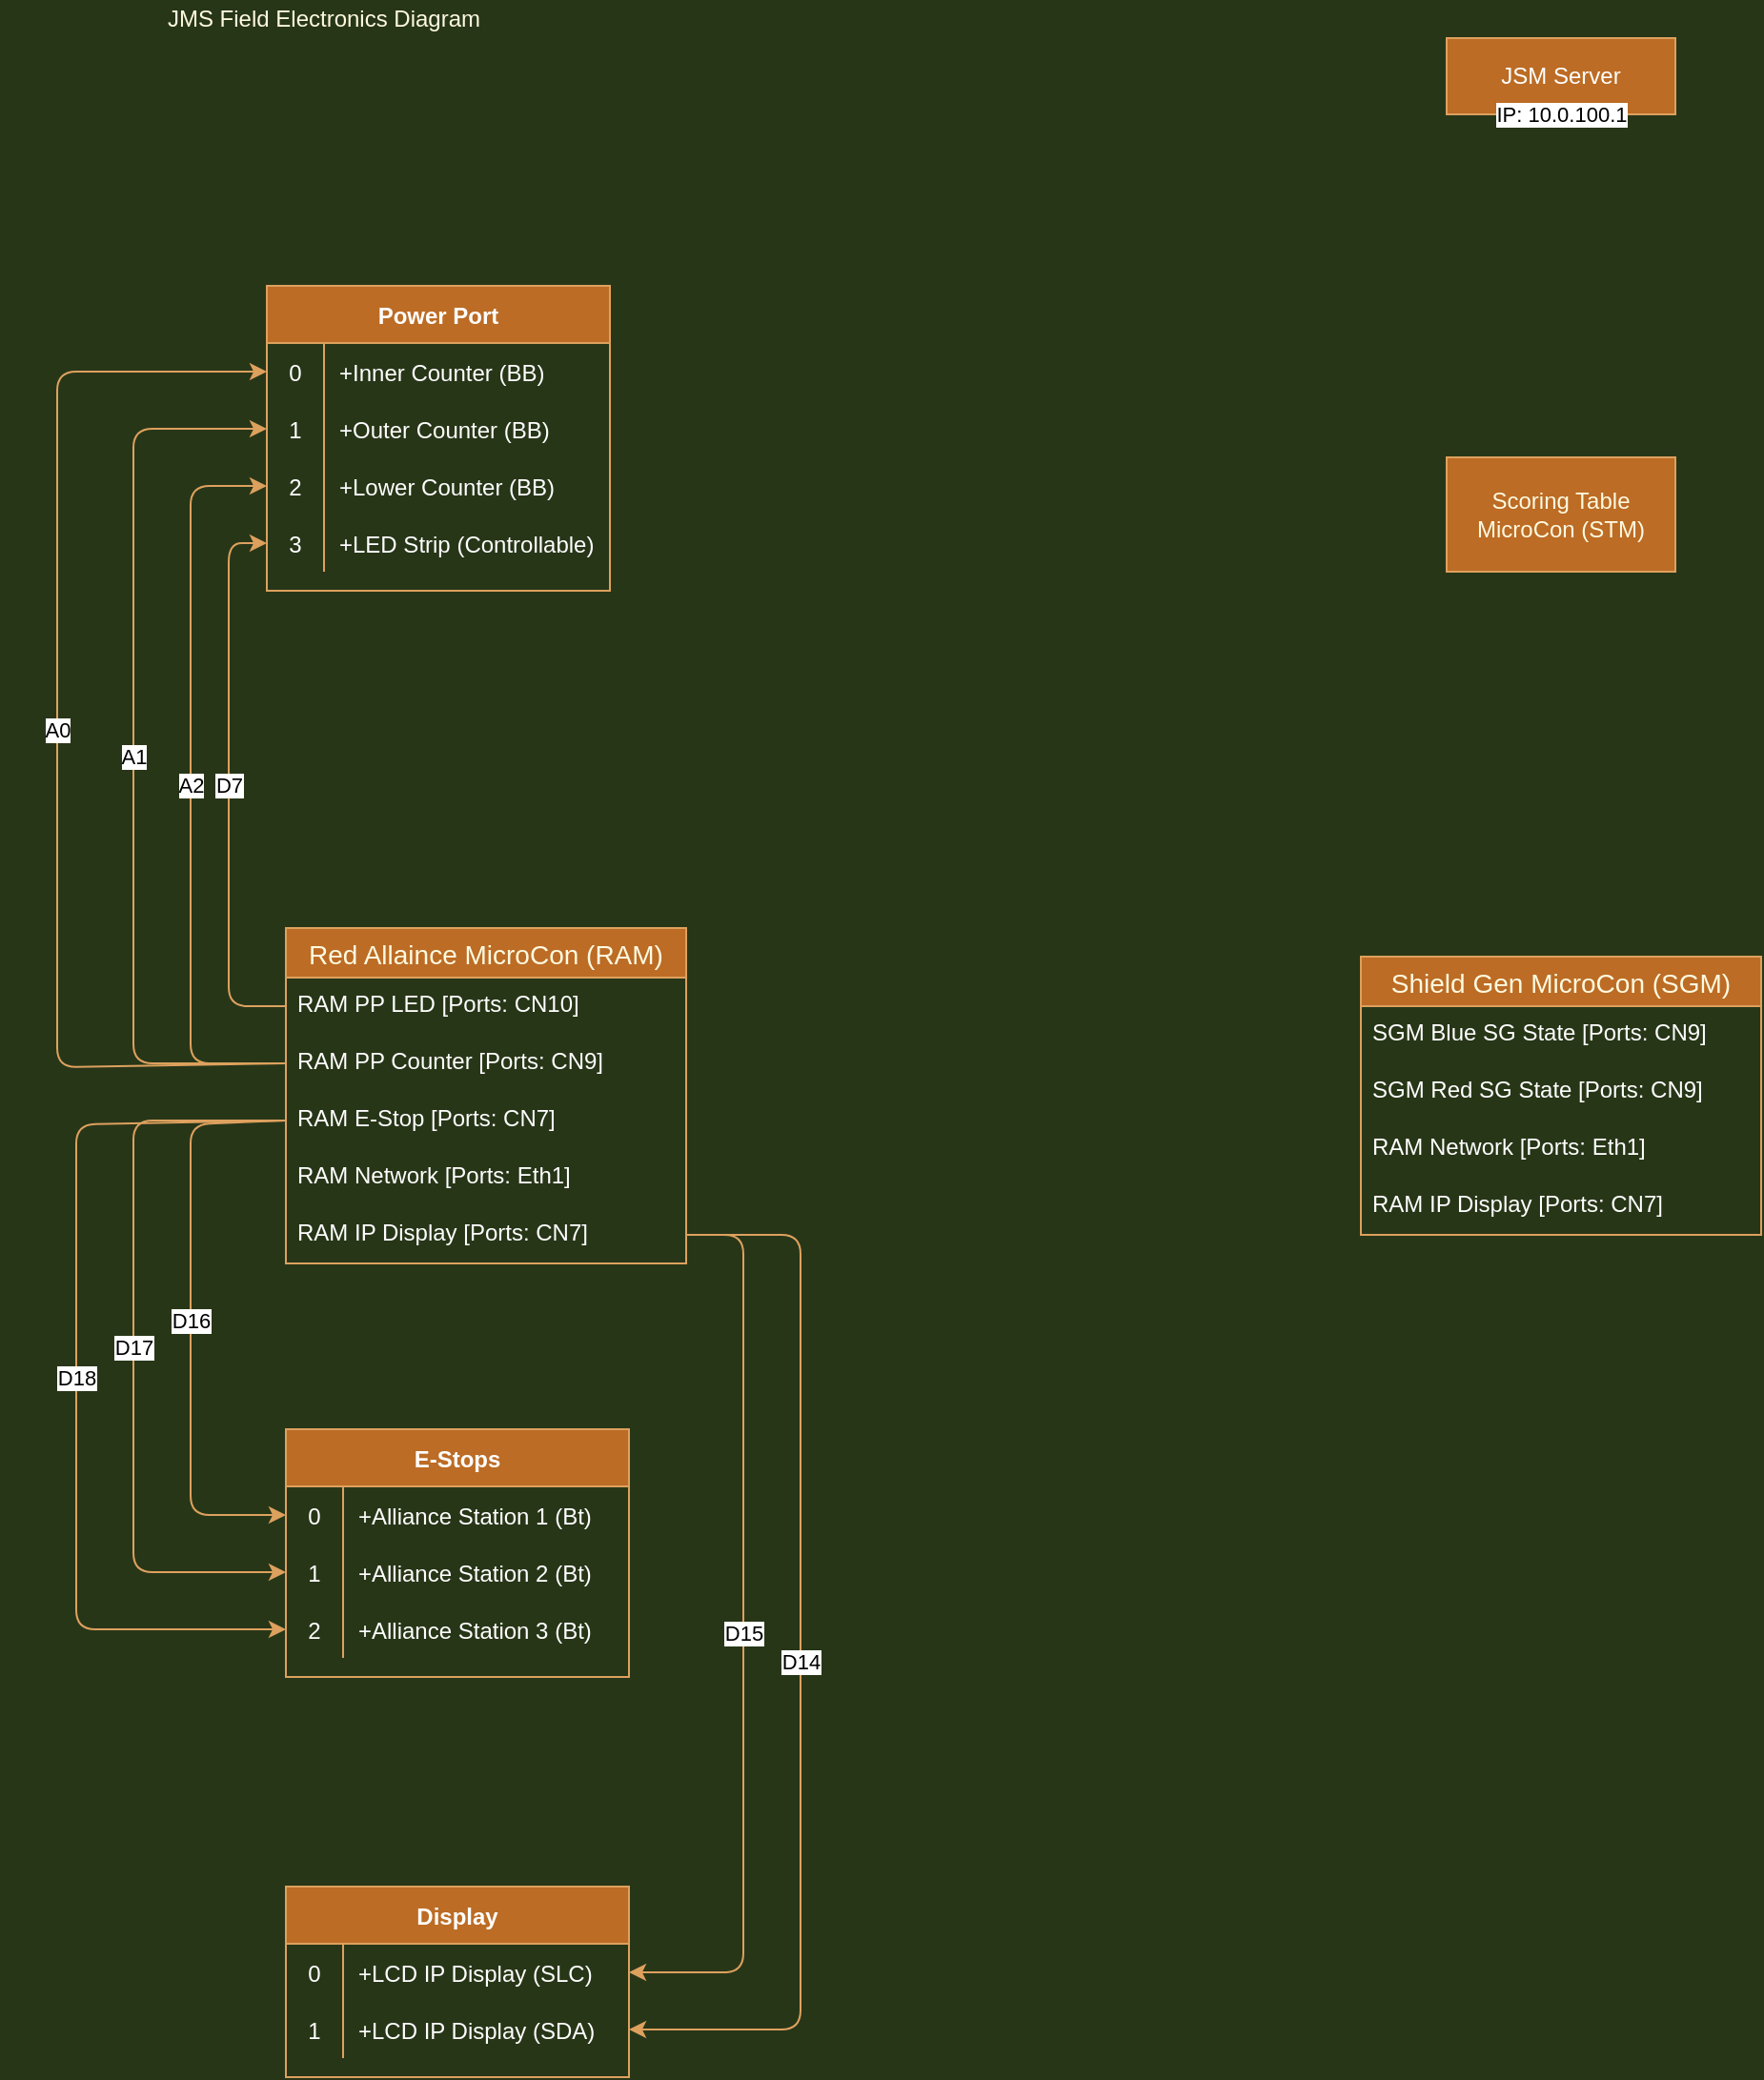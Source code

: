 <mxfile version="14.6.13" type="device"><diagram id="SBTzwxd7pkck6MUhfvsW" name="Page-1"><mxGraphModel dx="4730" dy="815" grid="1" gridSize="10" guides="1" tooltips="1" connect="1" arrows="1" fold="1" page="1" pageScale="1" pageWidth="1654" pageHeight="1169" background="#283618" math="0" shadow="0"><root><mxCell id="0"/><mxCell id="1" parent="0"/><mxCell id="lOYvht-9psCsVtDzc8qh-2" value="JMS Field Electronics Diagram" style="text;html=1;strokeColor=none;fillColor=none;align=center;verticalAlign=middle;whiteSpace=wrap;rounded=0;fontColor=#FEFAE0;" vertex="1" parent="1"><mxGeometry x="-3300" y="10" width="340" height="20" as="geometry"/></mxCell><mxCell id="lOYvht-9psCsVtDzc8qh-6" value="Scoring Table MicroCon (STM)" style="rounded=0;whiteSpace=wrap;html=1;sketch=0;fontColor=#FEFAE0;strokeColor=#DDA15E;fillColor=#BC6C25;" vertex="1" parent="1"><mxGeometry x="-2541" y="250" width="120" height="60" as="geometry"/></mxCell><mxCell id="lOYvht-9psCsVtDzc8qh-15" value="Red Allaince MicroCon (RAM)" style="swimlane;fontStyle=0;childLayout=stackLayout;horizontal=1;startSize=26;horizontalStack=0;resizeParent=1;resizeParentMax=0;resizeLast=0;collapsible=1;marginBottom=0;align=center;fontSize=14;rounded=0;sketch=0;fontColor=#FEFAE0;strokeColor=#DDA15E;fillColor=#BC6C25;" vertex="1" parent="1"><mxGeometry x="-3150" y="497" width="210" height="176" as="geometry"/></mxCell><mxCell id="lOYvht-9psCsVtDzc8qh-18" value="RAM PP LED [Ports: CN10]" style="text;strokeColor=none;fillColor=none;spacingLeft=4;spacingRight=4;overflow=hidden;rotatable=0;points=[[0,0.5],[1,0.5]];portConstraint=eastwest;fontSize=12;fontColor=#FFFFFF;" vertex="1" parent="lOYvht-9psCsVtDzc8qh-15"><mxGeometry y="26" width="210" height="30" as="geometry"/></mxCell><mxCell id="lOYvht-9psCsVtDzc8qh-16" value="RAM PP Counter [Ports: CN9]" style="text;strokeColor=none;fillColor=none;spacingLeft=4;spacingRight=4;overflow=hidden;rotatable=0;points=[[0,0.5],[1,0.5]];portConstraint=eastwest;fontSize=12;fontColor=#FFFFFF;" vertex="1" parent="lOYvht-9psCsVtDzc8qh-15"><mxGeometry y="56" width="210" height="30" as="geometry"/></mxCell><mxCell id="lOYvht-9psCsVtDzc8qh-17" value="RAM E-Stop [Ports: CN7]" style="text;strokeColor=none;fillColor=none;spacingLeft=4;spacingRight=4;overflow=hidden;rotatable=0;points=[[0,0.5],[1,0.5]];portConstraint=eastwest;fontSize=12;fontColor=#FFFFFF;" vertex="1" parent="lOYvht-9psCsVtDzc8qh-15"><mxGeometry y="86" width="210" height="30" as="geometry"/></mxCell><mxCell id="lOYvht-9psCsVtDzc8qh-101" value="RAM Network [Ports: Eth1]" style="text;strokeColor=none;fillColor=none;spacingLeft=4;spacingRight=4;overflow=hidden;rotatable=0;points=[[0,0.5],[1,0.5]];portConstraint=eastwest;fontSize=12;fontColor=#FFFFFF;" vertex="1" parent="lOYvht-9psCsVtDzc8qh-15"><mxGeometry y="116" width="210" height="30" as="geometry"/></mxCell><mxCell id="lOYvht-9psCsVtDzc8qh-102" value="RAM IP Display [Ports: CN7]" style="text;strokeColor=none;fillColor=none;spacingLeft=4;spacingRight=4;overflow=hidden;rotatable=0;points=[[0,0.5],[1,0.5]];portConstraint=eastwest;fontSize=12;fontColor=#FFFFFF;" vertex="1" parent="lOYvht-9psCsVtDzc8qh-15"><mxGeometry y="146" width="210" height="30" as="geometry"/></mxCell><mxCell id="lOYvht-9psCsVtDzc8qh-32" value="" style="endArrow=classic;html=1;fontSize=12;fontColor=#FFFFFF;strokeColor=#DDA15E;fillColor=#BC6C25;exitX=0;exitY=0.5;exitDx=0;exitDy=0;entryX=0;entryY=0.5;entryDx=0;entryDy=0;" edge="1" parent="1" source="lOYvht-9psCsVtDzc8qh-16" target="lOYvht-9psCsVtDzc8qh-72"><mxGeometry relative="1" as="geometry"><mxPoint x="-3320" y="519" as="sourcePoint"/><mxPoint x="-3230" y="349" as="targetPoint"/><Array as="points"><mxPoint x="-3270" y="570"/><mxPoint x="-3270" y="205"/></Array></mxGeometry></mxCell><mxCell id="lOYvht-9psCsVtDzc8qh-33" value="A0" style="edgeLabel;resizable=0;html=1;align=center;verticalAlign=middle;" connectable="0" vertex="1" parent="lOYvht-9psCsVtDzc8qh-32"><mxGeometry relative="1" as="geometry"/></mxCell><mxCell id="lOYvht-9psCsVtDzc8qh-36" value="" style="endArrow=classic;html=1;fontSize=12;fontColor=#FFFFFF;strokeColor=#DDA15E;fillColor=#BC6C25;exitX=0;exitY=0.5;exitDx=0;exitDy=0;entryX=0;entryY=0.5;entryDx=0;entryDy=0;" edge="1" parent="1" source="lOYvht-9psCsVtDzc8qh-16" target="lOYvht-9psCsVtDzc8qh-78"><mxGeometry relative="1" as="geometry"><mxPoint x="-3100" y="559" as="sourcePoint"/><mxPoint x="-3230" y="379" as="targetPoint"/><Array as="points"><mxPoint x="-3200" y="568"/><mxPoint x="-3200" y="265"/></Array></mxGeometry></mxCell><mxCell id="lOYvht-9psCsVtDzc8qh-37" value="A2" style="edgeLabel;resizable=0;html=1;align=center;verticalAlign=middle;" connectable="0" vertex="1" parent="lOYvht-9psCsVtDzc8qh-36"><mxGeometry relative="1" as="geometry"/></mxCell><mxCell id="lOYvht-9psCsVtDzc8qh-40" value="" style="endArrow=classic;html=1;fontSize=12;fontColor=#FFFFFF;strokeColor=#DDA15E;fillColor=#BC6C25;exitX=0;exitY=0.5;exitDx=0;exitDy=0;entryX=0;entryY=0.5;entryDx=0;entryDy=0;" edge="1" parent="1" source="lOYvht-9psCsVtDzc8qh-17" target="lOYvht-9psCsVtDzc8qh-88"><mxGeometry relative="1" as="geometry"><mxPoint x="-3240" y="719" as="sourcePoint"/><mxPoint x="-3160" y="774" as="targetPoint"/><Array as="points"><mxPoint x="-3200" y="600"/><mxPoint x="-3200" y="805"/></Array></mxGeometry></mxCell><mxCell id="lOYvht-9psCsVtDzc8qh-41" value="D16" style="edgeLabel;resizable=0;html=1;align=center;verticalAlign=middle;" connectable="0" vertex="1" parent="lOYvht-9psCsVtDzc8qh-40"><mxGeometry relative="1" as="geometry"/></mxCell><mxCell id="lOYvht-9psCsVtDzc8qh-42" value="" style="endArrow=classic;html=1;fontSize=12;fontColor=#FFFFFF;strokeColor=#DDA15E;fillColor=#BC6C25;exitX=0;exitY=0.5;exitDx=0;exitDy=0;entryX=0;entryY=0.5;entryDx=0;entryDy=0;" edge="1" parent="1" source="lOYvht-9psCsVtDzc8qh-17" target="lOYvht-9psCsVtDzc8qh-91"><mxGeometry relative="1" as="geometry"><mxPoint x="-3260" y="759" as="sourcePoint"/><mxPoint x="-3160" y="789" as="targetPoint"/><Array as="points"><mxPoint x="-3230" y="598"/><mxPoint x="-3230" y="835"/></Array></mxGeometry></mxCell><mxCell id="lOYvht-9psCsVtDzc8qh-43" value="D17" style="edgeLabel;resizable=0;html=1;align=center;verticalAlign=middle;" connectable="0" vertex="1" parent="lOYvht-9psCsVtDzc8qh-42"><mxGeometry relative="1" as="geometry"/></mxCell><mxCell id="lOYvht-9psCsVtDzc8qh-44" value="" style="endArrow=classic;html=1;fontSize=12;fontColor=#FFFFFF;strokeColor=#DDA15E;fillColor=#BC6C25;exitX=0;exitY=0.5;exitDx=0;exitDy=0;entryX=0;entryY=0.5;entryDx=0;entryDy=0;" edge="1" parent="1" source="lOYvht-9psCsVtDzc8qh-17" target="lOYvht-9psCsVtDzc8qh-94"><mxGeometry relative="1" as="geometry"><mxPoint x="-3260" y="849" as="sourcePoint"/><mxPoint x="-3160" y="804" as="targetPoint"/><Array as="points"><mxPoint x="-3260" y="600"/><mxPoint x="-3260" y="865"/></Array></mxGeometry></mxCell><mxCell id="lOYvht-9psCsVtDzc8qh-45" value="D18" style="edgeLabel;resizable=0;html=1;align=center;verticalAlign=middle;" connectable="0" vertex="1" parent="lOYvht-9psCsVtDzc8qh-44"><mxGeometry relative="1" as="geometry"/></mxCell><mxCell id="lOYvht-9psCsVtDzc8qh-68" value="Power Port" style="shape=table;startSize=30;container=1;collapsible=1;childLayout=tableLayout;fixedRows=1;rowLines=0;fontStyle=1;align=center;resizeLast=1;rounded=0;sketch=0;fontSize=12;fontColor=#FFFFFF;strokeColor=#DDA15E;fillColor=#BC6C25;" vertex="1" parent="1"><mxGeometry x="-3160" y="160" width="180" height="160" as="geometry"/></mxCell><mxCell id="lOYvht-9psCsVtDzc8qh-72" value="" style="shape=partialRectangle;collapsible=0;dropTarget=0;pointerEvents=0;fillColor=none;top=0;left=0;bottom=0;right=0;points=[[0,0.5],[1,0.5]];portConstraint=eastwest;" vertex="1" parent="lOYvht-9psCsVtDzc8qh-68"><mxGeometry y="30" width="180" height="30" as="geometry"/></mxCell><mxCell id="lOYvht-9psCsVtDzc8qh-73" value="0" style="shape=partialRectangle;connectable=0;fillColor=none;top=0;left=0;bottom=0;right=0;editable=1;overflow=hidden;fontColor=#FFFFFF;" vertex="1" parent="lOYvht-9psCsVtDzc8qh-72"><mxGeometry width="30" height="30" as="geometry"/></mxCell><mxCell id="lOYvht-9psCsVtDzc8qh-74" value="+Inner Counter (BB)" style="shape=partialRectangle;connectable=0;fillColor=none;top=0;left=0;bottom=0;right=0;align=left;spacingLeft=6;overflow=hidden;fontColor=#FFFFFF;" vertex="1" parent="lOYvht-9psCsVtDzc8qh-72"><mxGeometry x="30" width="150" height="30" as="geometry"/></mxCell><mxCell id="lOYvht-9psCsVtDzc8qh-75" value="" style="shape=partialRectangle;collapsible=0;dropTarget=0;pointerEvents=0;fillColor=none;top=0;left=0;bottom=0;right=0;points=[[0,0.5],[1,0.5]];portConstraint=eastwest;" vertex="1" parent="lOYvht-9psCsVtDzc8qh-68"><mxGeometry y="60" width="180" height="30" as="geometry"/></mxCell><mxCell id="lOYvht-9psCsVtDzc8qh-76" value="1" style="shape=partialRectangle;connectable=0;fillColor=none;top=0;left=0;bottom=0;right=0;editable=1;overflow=hidden;fontColor=#FFFFFF;" vertex="1" parent="lOYvht-9psCsVtDzc8qh-75"><mxGeometry width="30" height="30" as="geometry"/></mxCell><mxCell id="lOYvht-9psCsVtDzc8qh-77" value="+Outer Counter (BB)" style="shape=partialRectangle;connectable=0;fillColor=none;top=0;left=0;bottom=0;right=0;align=left;spacingLeft=6;overflow=hidden;fontColor=#FFFFFF;" vertex="1" parent="lOYvht-9psCsVtDzc8qh-75"><mxGeometry x="30" width="150" height="30" as="geometry"/></mxCell><mxCell id="lOYvht-9psCsVtDzc8qh-78" value="" style="shape=partialRectangle;collapsible=0;dropTarget=0;pointerEvents=0;fillColor=none;top=0;left=0;bottom=0;right=0;points=[[0,0.5],[1,0.5]];portConstraint=eastwest;" vertex="1" parent="lOYvht-9psCsVtDzc8qh-68"><mxGeometry y="90" width="180" height="30" as="geometry"/></mxCell><mxCell id="lOYvht-9psCsVtDzc8qh-79" value="2" style="shape=partialRectangle;connectable=0;fillColor=none;top=0;left=0;bottom=0;right=0;editable=1;overflow=hidden;fontColor=#FFFFFF;" vertex="1" parent="lOYvht-9psCsVtDzc8qh-78"><mxGeometry width="30" height="30" as="geometry"/></mxCell><mxCell id="lOYvht-9psCsVtDzc8qh-80" value="+Lower Counter (BB)" style="shape=partialRectangle;connectable=0;fillColor=none;top=0;left=0;bottom=0;right=0;align=left;spacingLeft=6;overflow=hidden;fontColor=#FFFFFF;" vertex="1" parent="lOYvht-9psCsVtDzc8qh-78"><mxGeometry x="30" width="150" height="30" as="geometry"/></mxCell><mxCell id="lOYvht-9psCsVtDzc8qh-81" value="" style="shape=partialRectangle;collapsible=0;dropTarget=0;pointerEvents=0;fillColor=none;top=0;left=0;bottom=0;right=0;points=[[0,0.5],[1,0.5]];portConstraint=eastwest;" vertex="1" parent="lOYvht-9psCsVtDzc8qh-68"><mxGeometry y="120" width="180" height="30" as="geometry"/></mxCell><mxCell id="lOYvht-9psCsVtDzc8qh-82" value="3" style="shape=partialRectangle;connectable=0;fillColor=none;top=0;left=0;bottom=0;right=0;editable=1;overflow=hidden;fontColor=#FFFFFF;" vertex="1" parent="lOYvht-9psCsVtDzc8qh-81"><mxGeometry width="30" height="30" as="geometry"/></mxCell><mxCell id="lOYvht-9psCsVtDzc8qh-83" value="+LED Strip (Controllable)" style="shape=partialRectangle;connectable=0;fillColor=none;top=0;left=0;bottom=0;right=0;align=left;spacingLeft=6;overflow=hidden;fontColor=#FFFFFF;" vertex="1" parent="lOYvht-9psCsVtDzc8qh-81"><mxGeometry x="30" width="150" height="30" as="geometry"/></mxCell><mxCell id="lOYvht-9psCsVtDzc8qh-84" value="E-Stops" style="shape=table;startSize=30;container=1;collapsible=1;childLayout=tableLayout;fixedRows=1;rowLines=0;fontStyle=1;align=center;resizeLast=1;rounded=0;sketch=0;fontSize=12;fontColor=#FFFFFF;strokeColor=#DDA15E;fillColor=#BC6C25;" vertex="1" parent="1"><mxGeometry x="-3150" y="760" width="180" height="130" as="geometry"/></mxCell><mxCell id="lOYvht-9psCsVtDzc8qh-88" value="" style="shape=partialRectangle;collapsible=0;dropTarget=0;pointerEvents=0;fillColor=none;top=0;left=0;bottom=0;right=0;points=[[0,0.5],[1,0.5]];portConstraint=eastwest;" vertex="1" parent="lOYvht-9psCsVtDzc8qh-84"><mxGeometry y="30" width="180" height="30" as="geometry"/></mxCell><mxCell id="lOYvht-9psCsVtDzc8qh-89" value="0" style="shape=partialRectangle;connectable=0;fillColor=none;top=0;left=0;bottom=0;right=0;editable=1;overflow=hidden;fontColor=#FFFFFF;" vertex="1" parent="lOYvht-9psCsVtDzc8qh-88"><mxGeometry width="30" height="30" as="geometry"/></mxCell><mxCell id="lOYvht-9psCsVtDzc8qh-90" value="+Alliance Station 1 (Bt)" style="shape=partialRectangle;connectable=0;fillColor=none;top=0;left=0;bottom=0;right=0;align=left;spacingLeft=6;overflow=hidden;fontColor=#FFFFFF;" vertex="1" parent="lOYvht-9psCsVtDzc8qh-88"><mxGeometry x="30" width="150" height="30" as="geometry"/></mxCell><mxCell id="lOYvht-9psCsVtDzc8qh-91" value="" style="shape=partialRectangle;collapsible=0;dropTarget=0;pointerEvents=0;fillColor=none;top=0;left=0;bottom=0;right=0;points=[[0,0.5],[1,0.5]];portConstraint=eastwest;" vertex="1" parent="lOYvht-9psCsVtDzc8qh-84"><mxGeometry y="60" width="180" height="30" as="geometry"/></mxCell><mxCell id="lOYvht-9psCsVtDzc8qh-92" value="1" style="shape=partialRectangle;connectable=0;fillColor=none;top=0;left=0;bottom=0;right=0;editable=1;overflow=hidden;fontColor=#FFFFFF;" vertex="1" parent="lOYvht-9psCsVtDzc8qh-91"><mxGeometry width="30" height="30" as="geometry"/></mxCell><mxCell id="lOYvht-9psCsVtDzc8qh-93" value="+Alliance Station 2 (Bt)" style="shape=partialRectangle;connectable=0;fillColor=none;top=0;left=0;bottom=0;right=0;align=left;spacingLeft=6;overflow=hidden;fontColor=#FFFFFF;" vertex="1" parent="lOYvht-9psCsVtDzc8qh-91"><mxGeometry x="30" width="150" height="30" as="geometry"/></mxCell><mxCell id="lOYvht-9psCsVtDzc8qh-94" value="" style="shape=partialRectangle;collapsible=0;dropTarget=0;pointerEvents=0;fillColor=none;top=0;left=0;bottom=0;right=0;points=[[0,0.5],[1,0.5]];portConstraint=eastwest;" vertex="1" parent="lOYvht-9psCsVtDzc8qh-84"><mxGeometry y="90" width="180" height="30" as="geometry"/></mxCell><mxCell id="lOYvht-9psCsVtDzc8qh-95" value="2" style="shape=partialRectangle;connectable=0;fillColor=none;top=0;left=0;bottom=0;right=0;editable=1;overflow=hidden;fontColor=#FFFFFF;" vertex="1" parent="lOYvht-9psCsVtDzc8qh-94"><mxGeometry width="30" height="30" as="geometry"/></mxCell><mxCell id="lOYvht-9psCsVtDzc8qh-96" value="+Alliance Station 3 (Bt)" style="shape=partialRectangle;connectable=0;fillColor=none;top=0;left=0;bottom=0;right=0;align=left;spacingLeft=6;overflow=hidden;fontColor=#FFFFFF;" vertex="1" parent="lOYvht-9psCsVtDzc8qh-94"><mxGeometry x="30" width="150" height="30" as="geometry"/></mxCell><mxCell id="lOYvht-9psCsVtDzc8qh-97" value="" style="endArrow=classic;html=1;fontSize=12;fontColor=#FFFFFF;strokeColor=#DDA15E;fillColor=#BC6C25;exitX=0;exitY=0.5;exitDx=0;exitDy=0;entryX=0;entryY=0.5;entryDx=0;entryDy=0;" edge="1" parent="1" source="lOYvht-9psCsVtDzc8qh-18" target="lOYvht-9psCsVtDzc8qh-81"><mxGeometry relative="1" as="geometry"><mxPoint x="-3170" y="549" as="sourcePoint"/><mxPoint x="-3070" y="549" as="targetPoint"/><Array as="points"><mxPoint x="-3180" y="538"/><mxPoint x="-3180" y="295"/></Array></mxGeometry></mxCell><mxCell id="lOYvht-9psCsVtDzc8qh-98" value="D7" style="edgeLabel;resizable=0;html=1;align=center;verticalAlign=middle;" connectable="0" vertex="1" parent="lOYvht-9psCsVtDzc8qh-97"><mxGeometry relative="1" as="geometry"/></mxCell><mxCell id="lOYvht-9psCsVtDzc8qh-99" value="" style="endArrow=classic;html=1;fontSize=12;fontColor=#FFFFFF;strokeColor=#DDA15E;fillColor=#BC6C25;exitX=0;exitY=0.5;exitDx=0;exitDy=0;entryX=0;entryY=0.5;entryDx=0;entryDy=0;" edge="1" parent="1" source="lOYvht-9psCsVtDzc8qh-16" target="lOYvht-9psCsVtDzc8qh-75"><mxGeometry relative="1" as="geometry"><mxPoint x="-3250" y="579" as="sourcePoint"/><mxPoint x="-3150" y="579" as="targetPoint"/><Array as="points"><mxPoint x="-3230" y="568"/><mxPoint x="-3230" y="235"/></Array></mxGeometry></mxCell><mxCell id="lOYvht-9psCsVtDzc8qh-100" value="A1" style="edgeLabel;resizable=0;html=1;align=center;verticalAlign=middle;" connectable="0" vertex="1" parent="lOYvht-9psCsVtDzc8qh-99"><mxGeometry relative="1" as="geometry"/></mxCell><mxCell id="lOYvht-9psCsVtDzc8qh-103" value="Display" style="shape=table;startSize=30;container=1;collapsible=1;childLayout=tableLayout;fixedRows=1;rowLines=0;fontStyle=1;align=center;resizeLast=1;rounded=0;sketch=0;fontSize=12;fontColor=#FFFFFF;strokeColor=#DDA15E;fillColor=#BC6C25;" vertex="1" parent="1"><mxGeometry x="-3150" y="1000" width="180" height="100" as="geometry"/></mxCell><mxCell id="lOYvht-9psCsVtDzc8qh-104" value="" style="shape=partialRectangle;collapsible=0;dropTarget=0;pointerEvents=0;fillColor=none;top=0;left=0;bottom=0;right=0;points=[[0,0.5],[1,0.5]];portConstraint=eastwest;" vertex="1" parent="lOYvht-9psCsVtDzc8qh-103"><mxGeometry y="30" width="180" height="30" as="geometry"/></mxCell><mxCell id="lOYvht-9psCsVtDzc8qh-105" value="0" style="shape=partialRectangle;connectable=0;fillColor=none;top=0;left=0;bottom=0;right=0;editable=1;overflow=hidden;fontColor=#FFFFFF;" vertex="1" parent="lOYvht-9psCsVtDzc8qh-104"><mxGeometry width="30" height="30" as="geometry"/></mxCell><mxCell id="lOYvht-9psCsVtDzc8qh-106" value="+LCD IP Display (SLC)" style="shape=partialRectangle;connectable=0;fillColor=none;top=0;left=0;bottom=0;right=0;align=left;spacingLeft=6;overflow=hidden;fontColor=#FFFFFF;" vertex="1" parent="lOYvht-9psCsVtDzc8qh-104"><mxGeometry x="30" width="150" height="30" as="geometry"/></mxCell><mxCell id="lOYvht-9psCsVtDzc8qh-115" value="" style="shape=partialRectangle;collapsible=0;dropTarget=0;pointerEvents=0;fillColor=none;top=0;left=0;bottom=0;right=0;points=[[0,0.5],[1,0.5]];portConstraint=eastwest;" vertex="1" parent="lOYvht-9psCsVtDzc8qh-103"><mxGeometry y="60" width="180" height="30" as="geometry"/></mxCell><mxCell id="lOYvht-9psCsVtDzc8qh-116" value="1" style="shape=partialRectangle;connectable=0;fillColor=none;top=0;left=0;bottom=0;right=0;editable=1;overflow=hidden;fontColor=#FFFFFF;" vertex="1" parent="lOYvht-9psCsVtDzc8qh-115"><mxGeometry width="30" height="30" as="geometry"/></mxCell><mxCell id="lOYvht-9psCsVtDzc8qh-117" value="+LCD IP Display (SDA)" style="shape=partialRectangle;connectable=0;fillColor=none;top=0;left=0;bottom=0;right=0;align=left;spacingLeft=6;overflow=hidden;fontColor=#FFFFFF;" vertex="1" parent="lOYvht-9psCsVtDzc8qh-115"><mxGeometry x="30" width="150" height="30" as="geometry"/></mxCell><mxCell id="lOYvht-9psCsVtDzc8qh-113" value="" style="endArrow=classic;html=1;fontSize=12;fontColor=#FFFFFF;strokeColor=#DDA15E;fillColor=#BC6C25;exitX=1;exitY=0.5;exitDx=0;exitDy=0;entryX=1;entryY=0.5;entryDx=0;entryDy=0;" edge="1" parent="1" source="lOYvht-9psCsVtDzc8qh-102" target="lOYvht-9psCsVtDzc8qh-104"><mxGeometry relative="1" as="geometry"><mxPoint x="-2890" y="729" as="sourcePoint"/><mxPoint x="-2790" y="729" as="targetPoint"/><Array as="points"><mxPoint x="-2910" y="658"/><mxPoint x="-2910" y="1045"/></Array></mxGeometry></mxCell><mxCell id="lOYvht-9psCsVtDzc8qh-114" value="D15" style="edgeLabel;resizable=0;html=1;align=center;verticalAlign=middle;" connectable="0" vertex="1" parent="lOYvht-9psCsVtDzc8qh-113"><mxGeometry relative="1" as="geometry"/></mxCell><mxCell id="lOYvht-9psCsVtDzc8qh-118" value="" style="endArrow=classic;html=1;fontSize=12;fontColor=#FFFFFF;strokeColor=#DDA15E;fillColor=#BC6C25;exitX=1;exitY=0.5;exitDx=0;exitDy=0;entryX=1;entryY=0.5;entryDx=0;entryDy=0;" edge="1" parent="1" source="lOYvht-9psCsVtDzc8qh-102" target="lOYvht-9psCsVtDzc8qh-115"><mxGeometry relative="1" as="geometry"><mxPoint x="-2840" y="739" as="sourcePoint"/><mxPoint x="-2740" y="739" as="targetPoint"/><Array as="points"><mxPoint x="-2880" y="658"/><mxPoint x="-2880" y="1075"/></Array></mxGeometry></mxCell><mxCell id="lOYvht-9psCsVtDzc8qh-119" value="D14" style="edgeLabel;resizable=0;html=1;align=center;verticalAlign=middle;" connectable="0" vertex="1" parent="lOYvht-9psCsVtDzc8qh-118"><mxGeometry relative="1" as="geometry"/></mxCell><mxCell id="lOYvht-9psCsVtDzc8qh-128" value="JSM Server" style="whiteSpace=wrap;html=1;align=center;rounded=0;sketch=0;fontSize=12;fontColor=#FFFFFF;strokeColor=#DDA15E;fillColor=#BC6C25;" vertex="1" parent="1"><mxGeometry x="-2541" y="30" width="120" height="40" as="geometry"/></mxCell><mxCell id="lOYvht-9psCsVtDzc8qh-129" value="IP: 10.0.100.1" style="edgeLabel;resizable=0;html=1;align=center;verticalAlign=middle;" connectable="0" vertex="1" parent="1"><mxGeometry x="-2481" y="69.996" as="geometry"/></mxCell><mxCell id="lOYvht-9psCsVtDzc8qh-130" value="Shield Gen MicroCon (SGM)" style="swimlane;fontStyle=0;childLayout=stackLayout;horizontal=1;startSize=26;horizontalStack=0;resizeParent=1;resizeParentMax=0;resizeLast=0;collapsible=1;marginBottom=0;align=center;fontSize=14;rounded=0;sketch=0;fontColor=#FEFAE0;strokeColor=#DDA15E;fillColor=#BC6C25;" vertex="1" parent="1"><mxGeometry x="-2586" y="512" width="210" height="146" as="geometry"/></mxCell><mxCell id="lOYvht-9psCsVtDzc8qh-133" value="SGM Blue SG State [Ports: CN9]" style="text;strokeColor=none;fillColor=none;spacingLeft=4;spacingRight=4;overflow=hidden;rotatable=0;points=[[0,0.5],[1,0.5]];portConstraint=eastwest;fontSize=12;fontColor=#FFFFFF;" vertex="1" parent="lOYvht-9psCsVtDzc8qh-130"><mxGeometry y="26" width="210" height="30" as="geometry"/></mxCell><mxCell id="lOYvht-9psCsVtDzc8qh-136" value="SGM Red SG State [Ports: CN9]" style="text;strokeColor=none;fillColor=none;spacingLeft=4;spacingRight=4;overflow=hidden;rotatable=0;points=[[0,0.5],[1,0.5]];portConstraint=eastwest;fontSize=12;fontColor=#FFFFFF;" vertex="1" parent="lOYvht-9psCsVtDzc8qh-130"><mxGeometry y="56" width="210" height="30" as="geometry"/></mxCell><mxCell id="lOYvht-9psCsVtDzc8qh-134" value="RAM Network [Ports: Eth1]" style="text;strokeColor=none;fillColor=none;spacingLeft=4;spacingRight=4;overflow=hidden;rotatable=0;points=[[0,0.5],[1,0.5]];portConstraint=eastwest;fontSize=12;fontColor=#FFFFFF;" vertex="1" parent="lOYvht-9psCsVtDzc8qh-130"><mxGeometry y="86" width="210" height="30" as="geometry"/></mxCell><mxCell id="lOYvht-9psCsVtDzc8qh-135" value="RAM IP Display [Ports: CN7]" style="text;strokeColor=none;fillColor=none;spacingLeft=4;spacingRight=4;overflow=hidden;rotatable=0;points=[[0,0.5],[1,0.5]];portConstraint=eastwest;fontSize=12;fontColor=#FFFFFF;" vertex="1" parent="lOYvht-9psCsVtDzc8qh-130"><mxGeometry y="116" width="210" height="30" as="geometry"/></mxCell></root></mxGraphModel></diagram></mxfile>